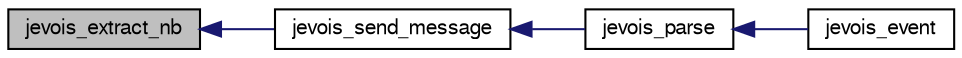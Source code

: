 digraph "jevois_extract_nb"
{
  edge [fontname="FreeSans",fontsize="10",labelfontname="FreeSans",labelfontsize="10"];
  node [fontname="FreeSans",fontsize="10",shape=record];
  rankdir="LR";
  Node1 [label="jevois_extract_nb",height=0.2,width=0.4,color="black", fillcolor="grey75", style="filled", fontcolor="black"];
  Node1 -> Node2 [dir="back",color="midnightblue",fontsize="10",style="solid",fontname="FreeSans"];
  Node2 [label="jevois_send_message",height=0.2,width=0.4,color="black", fillcolor="white", style="filled",URL="$jevois_8c.html#a316cc2f8606b1f3af8422e9f002b9fa9"];
  Node2 -> Node3 [dir="back",color="midnightblue",fontsize="10",style="solid",fontname="FreeSans"];
  Node3 [label="jevois_parse",height=0.2,width=0.4,color="black", fillcolor="white", style="filled",URL="$jevois_8c.html#a079a19f87529f4431d4aaba54a3f75db"];
  Node3 -> Node4 [dir="back",color="midnightblue",fontsize="10",style="solid",fontname="FreeSans"];
  Node4 [label="jevois_event",height=0.2,width=0.4,color="black", fillcolor="white", style="filled",URL="$jevois_8h.html#a5a4dfc5cbbd1116c8e19483b683db8eb"];
}
